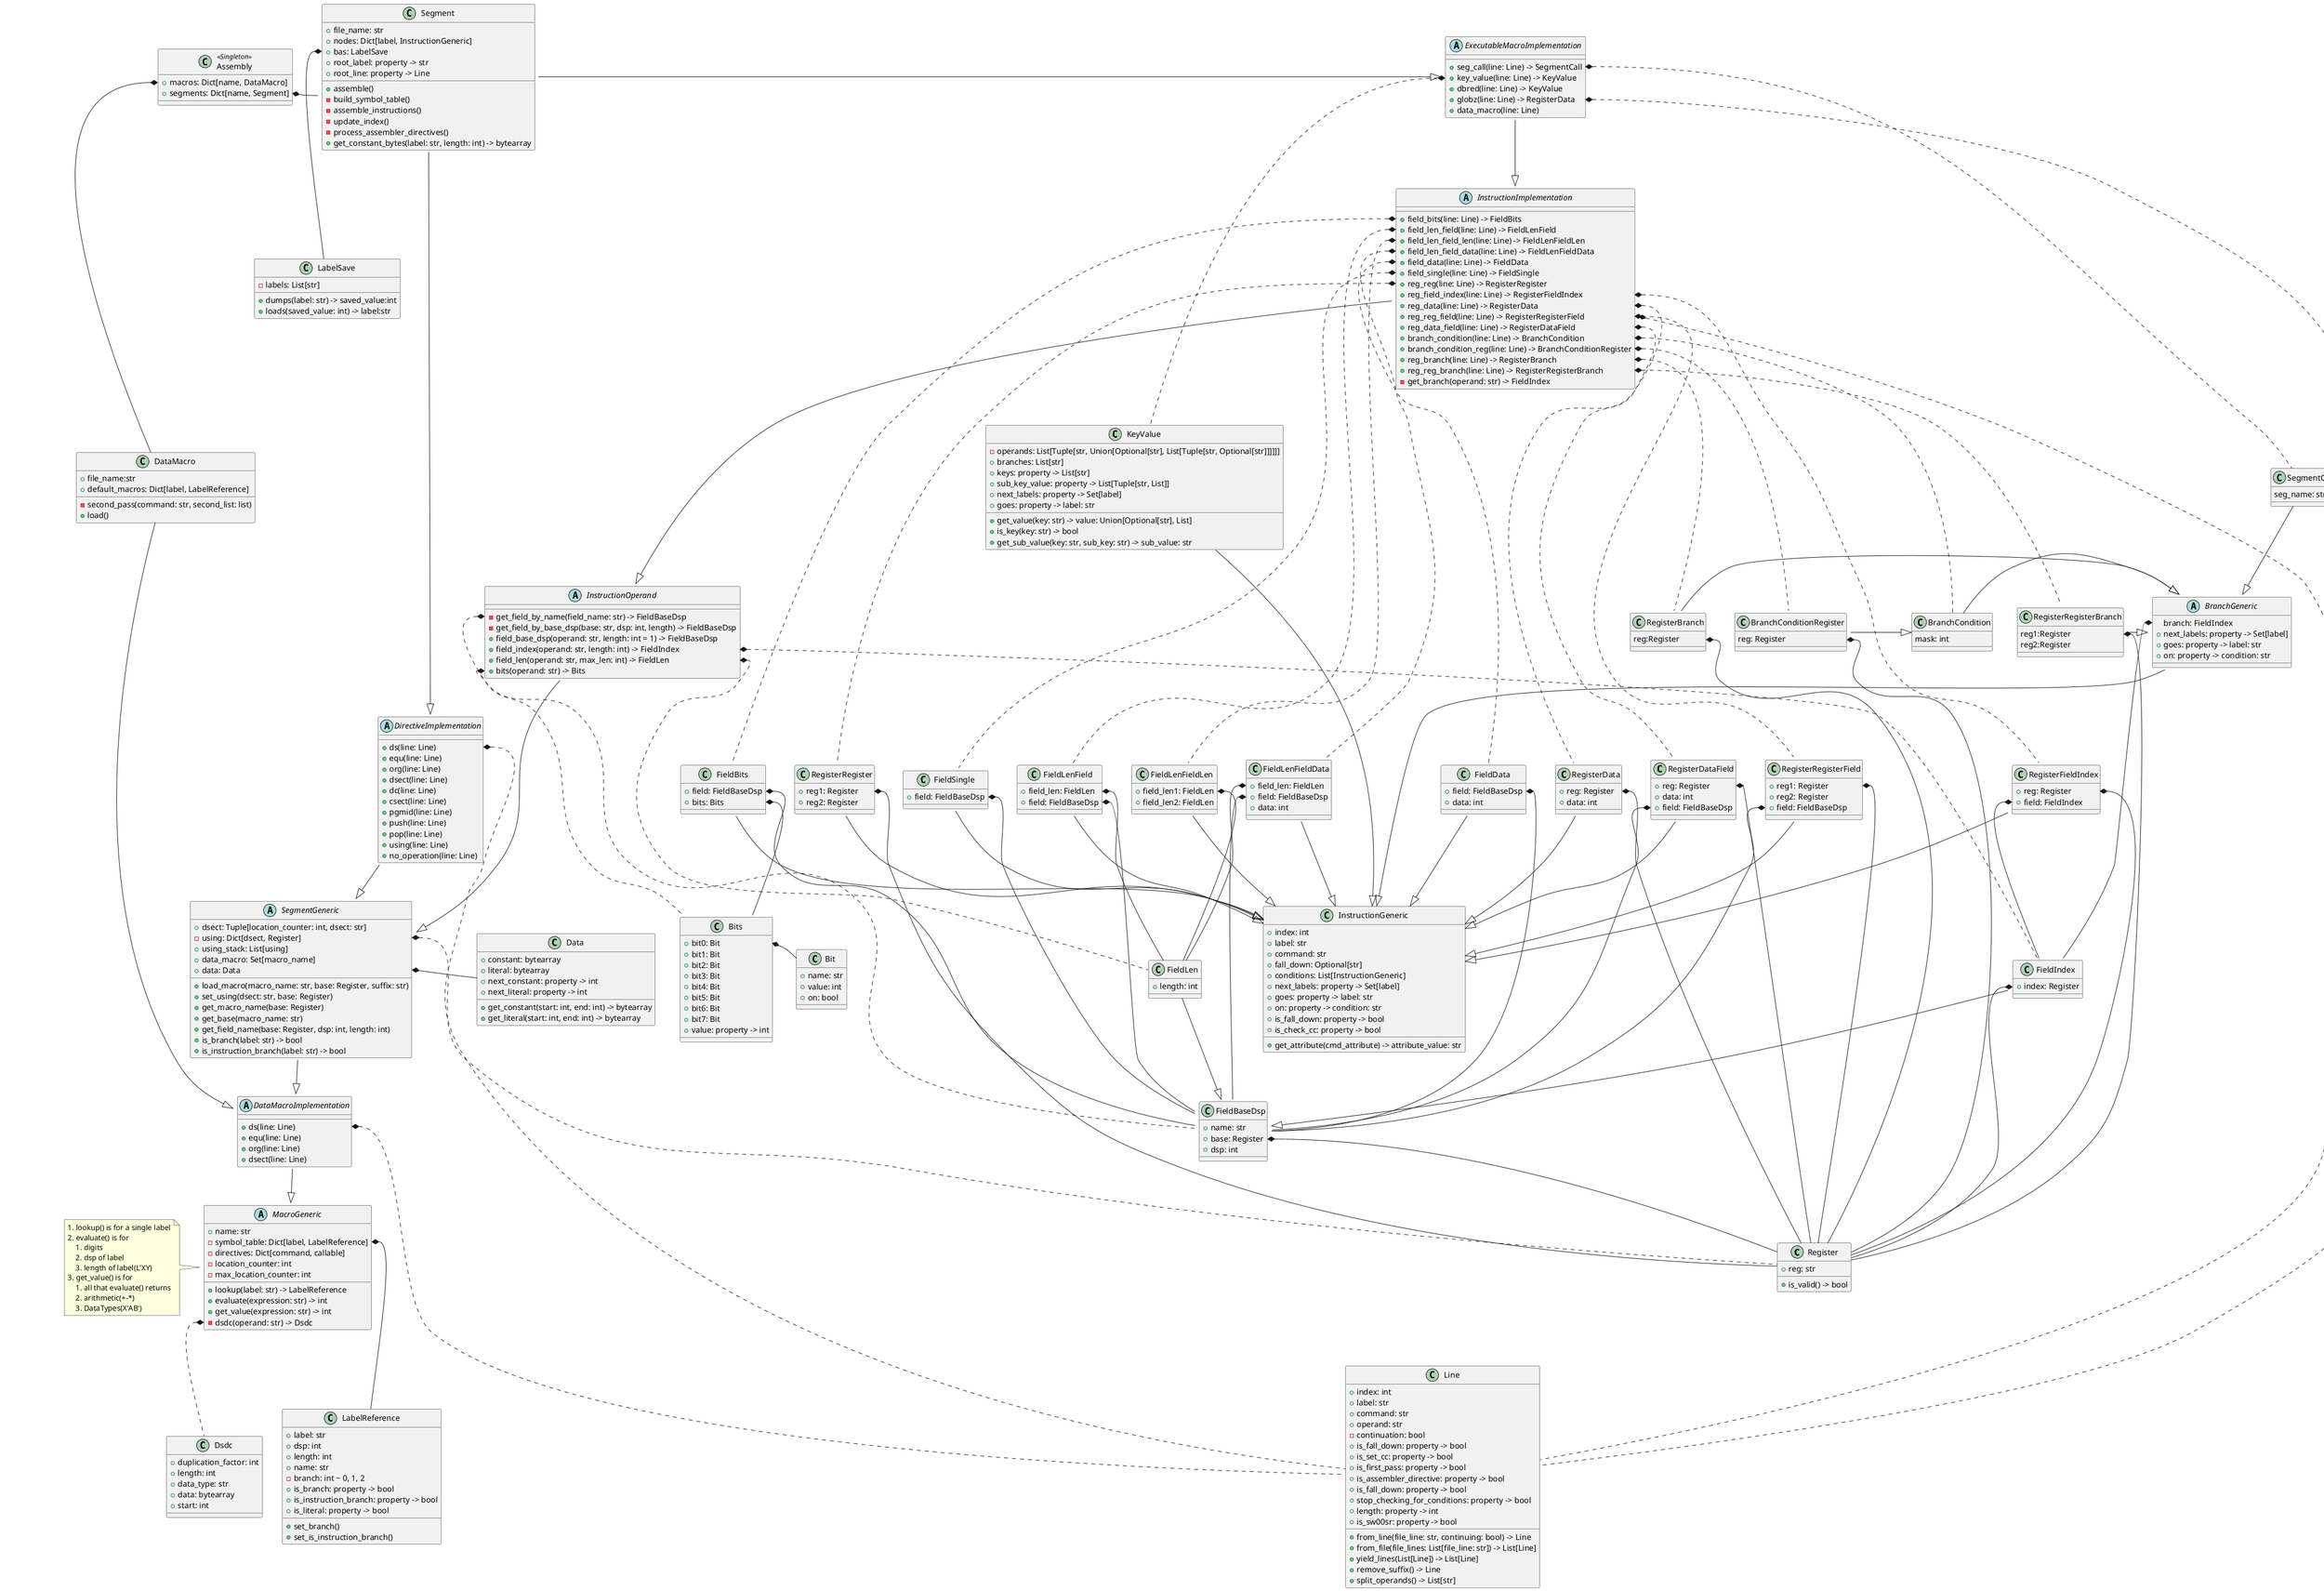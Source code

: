 @startuml

class Register {
    +reg: str
    +is_valid() -> bool
}


class Line {
    +index: int
    +label: str
    +command: str
    +operand: str
    -continuation: bool
    +is_fall_down: property -> bool
    +is_set_cc: property -> bool
    +is_first_pass: property -> bool
    +is_assembler_directive: property -> bool
    +is_fall_down: property -> bool
    +stop_checking_for_conditions: property -> bool
    +length: property -> int
    +is_sw00sr: property -> bool
    +from_line(file_line: str, continuing: bool) -> Line
    +from_file(file_lines: List[file_line: str]) -> List[Line]
    +yield_lines(List[Line]) -> List[Line]
    +remove_suffix() -> Line
    +split_operands() -> List[str] 
}

class LabelReference {
    +label: str
    +dsp: int
    +length: int
    +name: str
    -branch: int ~ 0, 1, 2
    +is_branch: property -> bool
    +is_instruction_branch: property -> bool
    +is_literal: property -> bool
    +set_branch()
    +set_is_instruction_branch()
}

class Dsdc {
    +duplication_factor: int
    +length: int
    +data_type: str
    +data: bytearray
    +start: int
}

abstract class MacroGeneric {
    +name: str
    -symbol_table: Dict[label, LabelReference]
    -directives: Dict[command, callable]
    -location_counter: int
    -max_location_counter: int
    +lookup(label: str) -> LabelReference
    +evaluate(expression: str) -> int
    +get_value(expression: str) -> int
    -dsdc(operand: str) -> Dsdc
}
note left
# lookup() is for a single label
# evaluate() is for
## digits
## dsp of label
## length of label(L'XY)
# get_value() is for
## all that evaluate() returns
## arithmetic(+-*)
## DataTypes(X'AB')
end note

MacroGeneric::symbol_table *-- LabelReference
MacroGeneric::dsdc *.. Dsdc

abstract class DataMacroImplementation {
    +ds(line: Line)
    +equ(line: Line)
    +org(line: Line)
    +dsect(line: Line)
}
DataMacroImplementation --|>  MacroGeneric
DataMacroImplementation::Line *... Line

class DataMacro {
    +file_name:str
    +default_macros: Dict[label, LabelReference]
    -second_pass(command: str, second_list: list)
    +load()
}
DataMacro ---|>  DataMacroImplementation

class Data {
    +constant: bytearray
    +literal: bytearray
    +next_constant: property -> int
    +next_literal: property -> int
    +get_constant(start: int, end: int) -> bytearray
    +get_literal(start: int, end: int) -> bytearray
}


abstract class SegmentGeneric {
    +dsect: Tuple[location_counter: int, dsect: str]
    -using: Dict[dsect, Register]
    +using_stack: List[using]
    +data_macro: Set[macro_name]
    +data: Data
    +load_macro(macro_name: str, base: Register, suffix: str)
    +set_using(dsect: str, base: Register)
    +get_macro_name(base: Register)
    +get_base(macro_name: str)
    +get_field_name(base: Register, dsp: int, length: int)
    +is_branch(label: str) -> bool
    +is_instruction_branch(label: str) -> bool
}

SegmentGeneric --|> DataMacroImplementation
SegmentGeneric::Register *... Register
SegmentGeneric::Data *- Data

abstract class DirectiveImplementation {
    +ds(line: Line)
    +equ(line: Line)
    +org(line: Line)
    +dsect(line: Line)
    +dc(line: Line)
    +csect(line: Line)
    +pgmid(line: Line)
    +push(line: Line)
    +pop(line: Line)
    +using(line: Line)
    +no_operation(line: Line)
}

DirectiveImplementation --|> SegmentGeneric
DirectiveImplementation::Line *... Line

abstract class InstructionOperand {
    -get_field_by_name(field_name: str) -> FieldBaseDsp
    -get_field_by_base_dsp(base: str, dsp: int, length) -> FieldBaseDsp
    +field_base_dsp(operand: str, length: int = 1) -> FieldBaseDsp
    +field_index(operand: str, length: int) -> FieldIndex
    +field_len(operand: str, max_len: int) -> FieldLen
    +bits(operand: str) -> Bits
}

InstructionOperand ---|> SegmentGeneric
InstructionOperand::FieldBaseDsp *... FieldBaseDsp
InstructionOperand::FieldIndex *... FieldIndex
InstructionOperand::FieldLen *... FieldLen
InstructionOperand::Bits *... Bits

class FieldBaseDsp {
    +name: str
    +base: Register
    +dsp: int
}

FieldBaseDsp::Register *-- Register

class FieldIndex {
    +index: Register
}

FieldIndex --|> FieldBaseDsp
FieldIndex::Register *-- Register


class FieldLen {
    +length: int
}

FieldLen --|> FieldBaseDsp

class Bit {
    +name: str
    +value: int
    +on: bool
}

class Bits {
    +bit0: Bit
    +bit1: Bit
    +bit2: Bit
    +bit3: Bit
    +bit4: Bit
    +bit5: Bit
    +bit6: Bit
    +bit7: Bit
    +value: property -> int
}

Bits::Bit *- Bit


abstract class InstructionImplementation {
    +field_bits(line: Line) -> FieldBits
    +field_len_field(line: Line) -> FieldLenField
    +field_len_field_len(line: Line) -> FieldLenFieldLen
    +field_len_field_data(line: Line) -> FieldLenFieldData
    +field_data(line: Line) -> FieldData
    +field_single(line: Line) -> FieldSingle
    +reg_reg(line: Line) -> RegisterRegister
    +reg_field_index(line: Line) -> RegisterFieldIndex
    +reg_data(line: Line) -> RegisterData
    +reg_reg_field(line: Line) -> RegisterRegisterField
    +reg_data_field(line: Line) -> RegisterDataField
    +branch_condition(line: Line) -> BranchCondition
    +branch_condition_reg(line: Line) -> BranchConditionRegister
    +reg_branch(line: Line) -> RegisterBranch
    +reg_reg_branch(line: Line) -> RegisterRegisterBranch
    -get_branch(operand: str) -> FieldIndex
}

InstructionImplementation::FieldBits *... FieldBits
InstructionImplementation::FieldLenField *... FieldLenField
InstructionImplementation::FieldLenFieldData *... FieldLenFieldData
InstructionImplementation::FieldLenFieldLen *... FieldLenFieldLen
InstructionImplementation::FieldData *... FieldData
InstructionImplementation::FieldSingle *... FieldSingle
InstructionImplementation::RegisterRegister *... RegisterRegister
InstructionImplementation::RegisterFieldIndex *... RegisterFieldIndex
InstructionImplementation::RegisterData *... RegisterData
InstructionImplementation::RegisterRegisterField *... RegisterRegisterField
InstructionImplementation::RegisterDataField *... RegisterDataField
InstructionImplementation::BranchCondition *... BranchCondition
InstructionImplementation::BranchConditionRegister *... BranchConditionRegister
InstructionImplementation::RegisterBranch *... RegisterBranch
InstructionImplementation::RegisterRegisterBranch *... RegisterRegisterBranch
InstructionImplementation::Line *... Line
InstructionImplementation ---|> InstructionOperand

class InstructionGeneric {
    +index: int
    +label: str
    +command: str
    +fall_down: Optional[str]
    +conditions: List[InstructionGeneric]
    +next_labels: property -> Set[label]
    +goes: property -> label: str
    +on: property -> condition: str
    +is_fall_down: property -> bool
    +is_check_cc: property -> bool
    +get_attribute(cmd_attribute) -> attribute_value: str
}

class FieldBits {
    +field: FieldBaseDsp
    +bits: Bits
}

FieldBits::field *-- FieldBaseDsp
FieldBits::Bits *-- Bits
FieldBits --|> InstructionGeneric

class FieldLenField {
    +field_len: FieldLen
    +field: FieldBaseDsp
}

FieldLenField::FieldBaseDsp *-- FieldBaseDsp
FieldLenField::FieldLen *-- FieldLen
FieldLenField --|> InstructionGeneric

class FieldLenFieldLen {
    +field_len1: FieldLen
    +field_len2: FieldLen
}

FieldLenFieldLen::FieldLen *-- FieldLen
FieldLenFieldLen --|> InstructionGeneric

class FieldLenFieldData {
    +field_len: FieldLen
    +field: FieldBaseDsp
    +data: int
}

FieldLenFieldData::FieldBaseDsp *-- FieldBaseDsp
FieldLenFieldData::FieldLen *-- FieldLen
FieldLenFieldData --|> InstructionGeneric

class FieldData {
    +field: FieldBaseDsp
    +data: int
}

FieldData::FieldBaseDsp *-- FieldBaseDsp
FieldData --|> InstructionGeneric

class FieldSingle {
    +field: FieldBaseDsp
}

FieldSingle::FieldBaseDsp *-- FieldBaseDsp
FieldSingle --|> InstructionGeneric

class RegisterRegister {
    +reg1: Register
    +reg2: Register
}

RegisterRegister::Register *-- Register
RegisterRegister --|> InstructionGeneric

class RegisterFieldIndex {
    +reg: Register
    +field: FieldIndex
}

RegisterFieldIndex::Register *-- Register
RegisterFieldIndex::FieldIndex *-- FieldIndex
RegisterFieldIndex --|> InstructionGeneric

class RegisterData {
    +reg: Register
    +data: int
}

RegisterData::Register *-- Register
RegisterData --|> InstructionGeneric

class RegisterRegisterField {
    +reg1: Register
    +reg2: Register
    +field: FieldBaseDsp
}

RegisterRegisterField::Register *-- Register
RegisterRegisterField::FieldBaseDsp *-- FieldBaseDsp
RegisterRegisterField --|> InstructionGeneric

class RegisterDataField {
    +reg: Register
    +data: int
    +field: FieldBaseDsp
}

RegisterDataField::Register *-- Register
RegisterDataField::FieldBaseDsp *-- FieldBaseDsp
RegisterDataField --|> InstructionGeneric

abstract class BranchGeneric {
    branch: FieldIndex
    +next_labels: property -> Set[label]
    +goes: property -> label: str
    +on: property -> condition: str
}

BranchGeneric::FieldIndex *-- FieldIndex
BranchGeneric -|> InstructionGeneric

class BranchCondition {
    mask: int
}

BranchCondition -|> BranchGeneric

class BranchConditionRegister {
    reg: Register
}

BranchConditionRegister::Register *--- Register
BranchConditionRegister -|> BranchCondition

class RegisterBranch {
    reg:Register
}

RegisterBranch::Register *--- Register
RegisterBranch -|> BranchGeneric

class RegisterRegisterBranch {
    reg1:Register
    reg2:Register
}

RegisterRegisterBranch::Register *--- Register
RegisterRegisterBranch -|> BranchGeneric


abstract class ExecutableMacroImplementation {
    +seg_call(line: Line) -> SegmentCall
    +key_value(line: Line) -> KeyValue
    +dbred(line: Line) -> KeyValue
    +globz(line: Line) -> RegisterData
    +data_macro(line: Line)
}

ExecutableMacroImplementation --|> InstructionImplementation
ExecutableMacroImplementation::SegmentCall *... SegmentCall
ExecutableMacroImplementation::KeyValue *... KeyValue
ExecutableMacroImplementation::Line *... Line


class SegmentCall {
    seg_name: str
}

SegmentCall -|> BranchGeneric

class KeyValue {
    -operands: List[Tuple[str, Union[Optional[str], List[Tuple[str, Optional[str]]]]]]
    +branches: List[str]
    +keys: property -> List[str]
    +sub_key_value: property -> List[Tuple[str, List]]
    +next_labels: property -> Set[label]
    +goes: property -> label: str
    +get_value(key: str) -> value: Union[Optional[str], List]
    +is_key(key: str) -> bool
    +get_sub_value(key: str, sub_key: str) -> sub_value: str
}

KeyValue -|> InstructionGeneric

class LabelSave {
    -labels: List[str]
    +dumps(label: str) -> saved_value:int
    +loads(saved_value: int) -> label:str
}

class Segment {
    +file_name: str
    +nodes: Dict[label, InstructionGeneric]
    +bas: LabelSave
    +root_label: property -> str
    +root_line: property -> Line
    +assemble()
    -build_symbol_table()
    -assemble_instructions()
    -update_index()
    -process_assembler_directives()
    +get_constant_bytes(label: str, length: int) -> bytearray
}

Segment -|> ExecutableMacroImplementation
Segment -|> DirectiveImplementation
Segment::LabelSave *-- LabelSave

class Assembly <<Singleton>> {
    +macros: Dict[name, DataMacro]
    +segments: Dict[name, Segment]
}

Assembly::DataMacro *-- DataMacro
Assembly::Segment *- Segment
@enduml